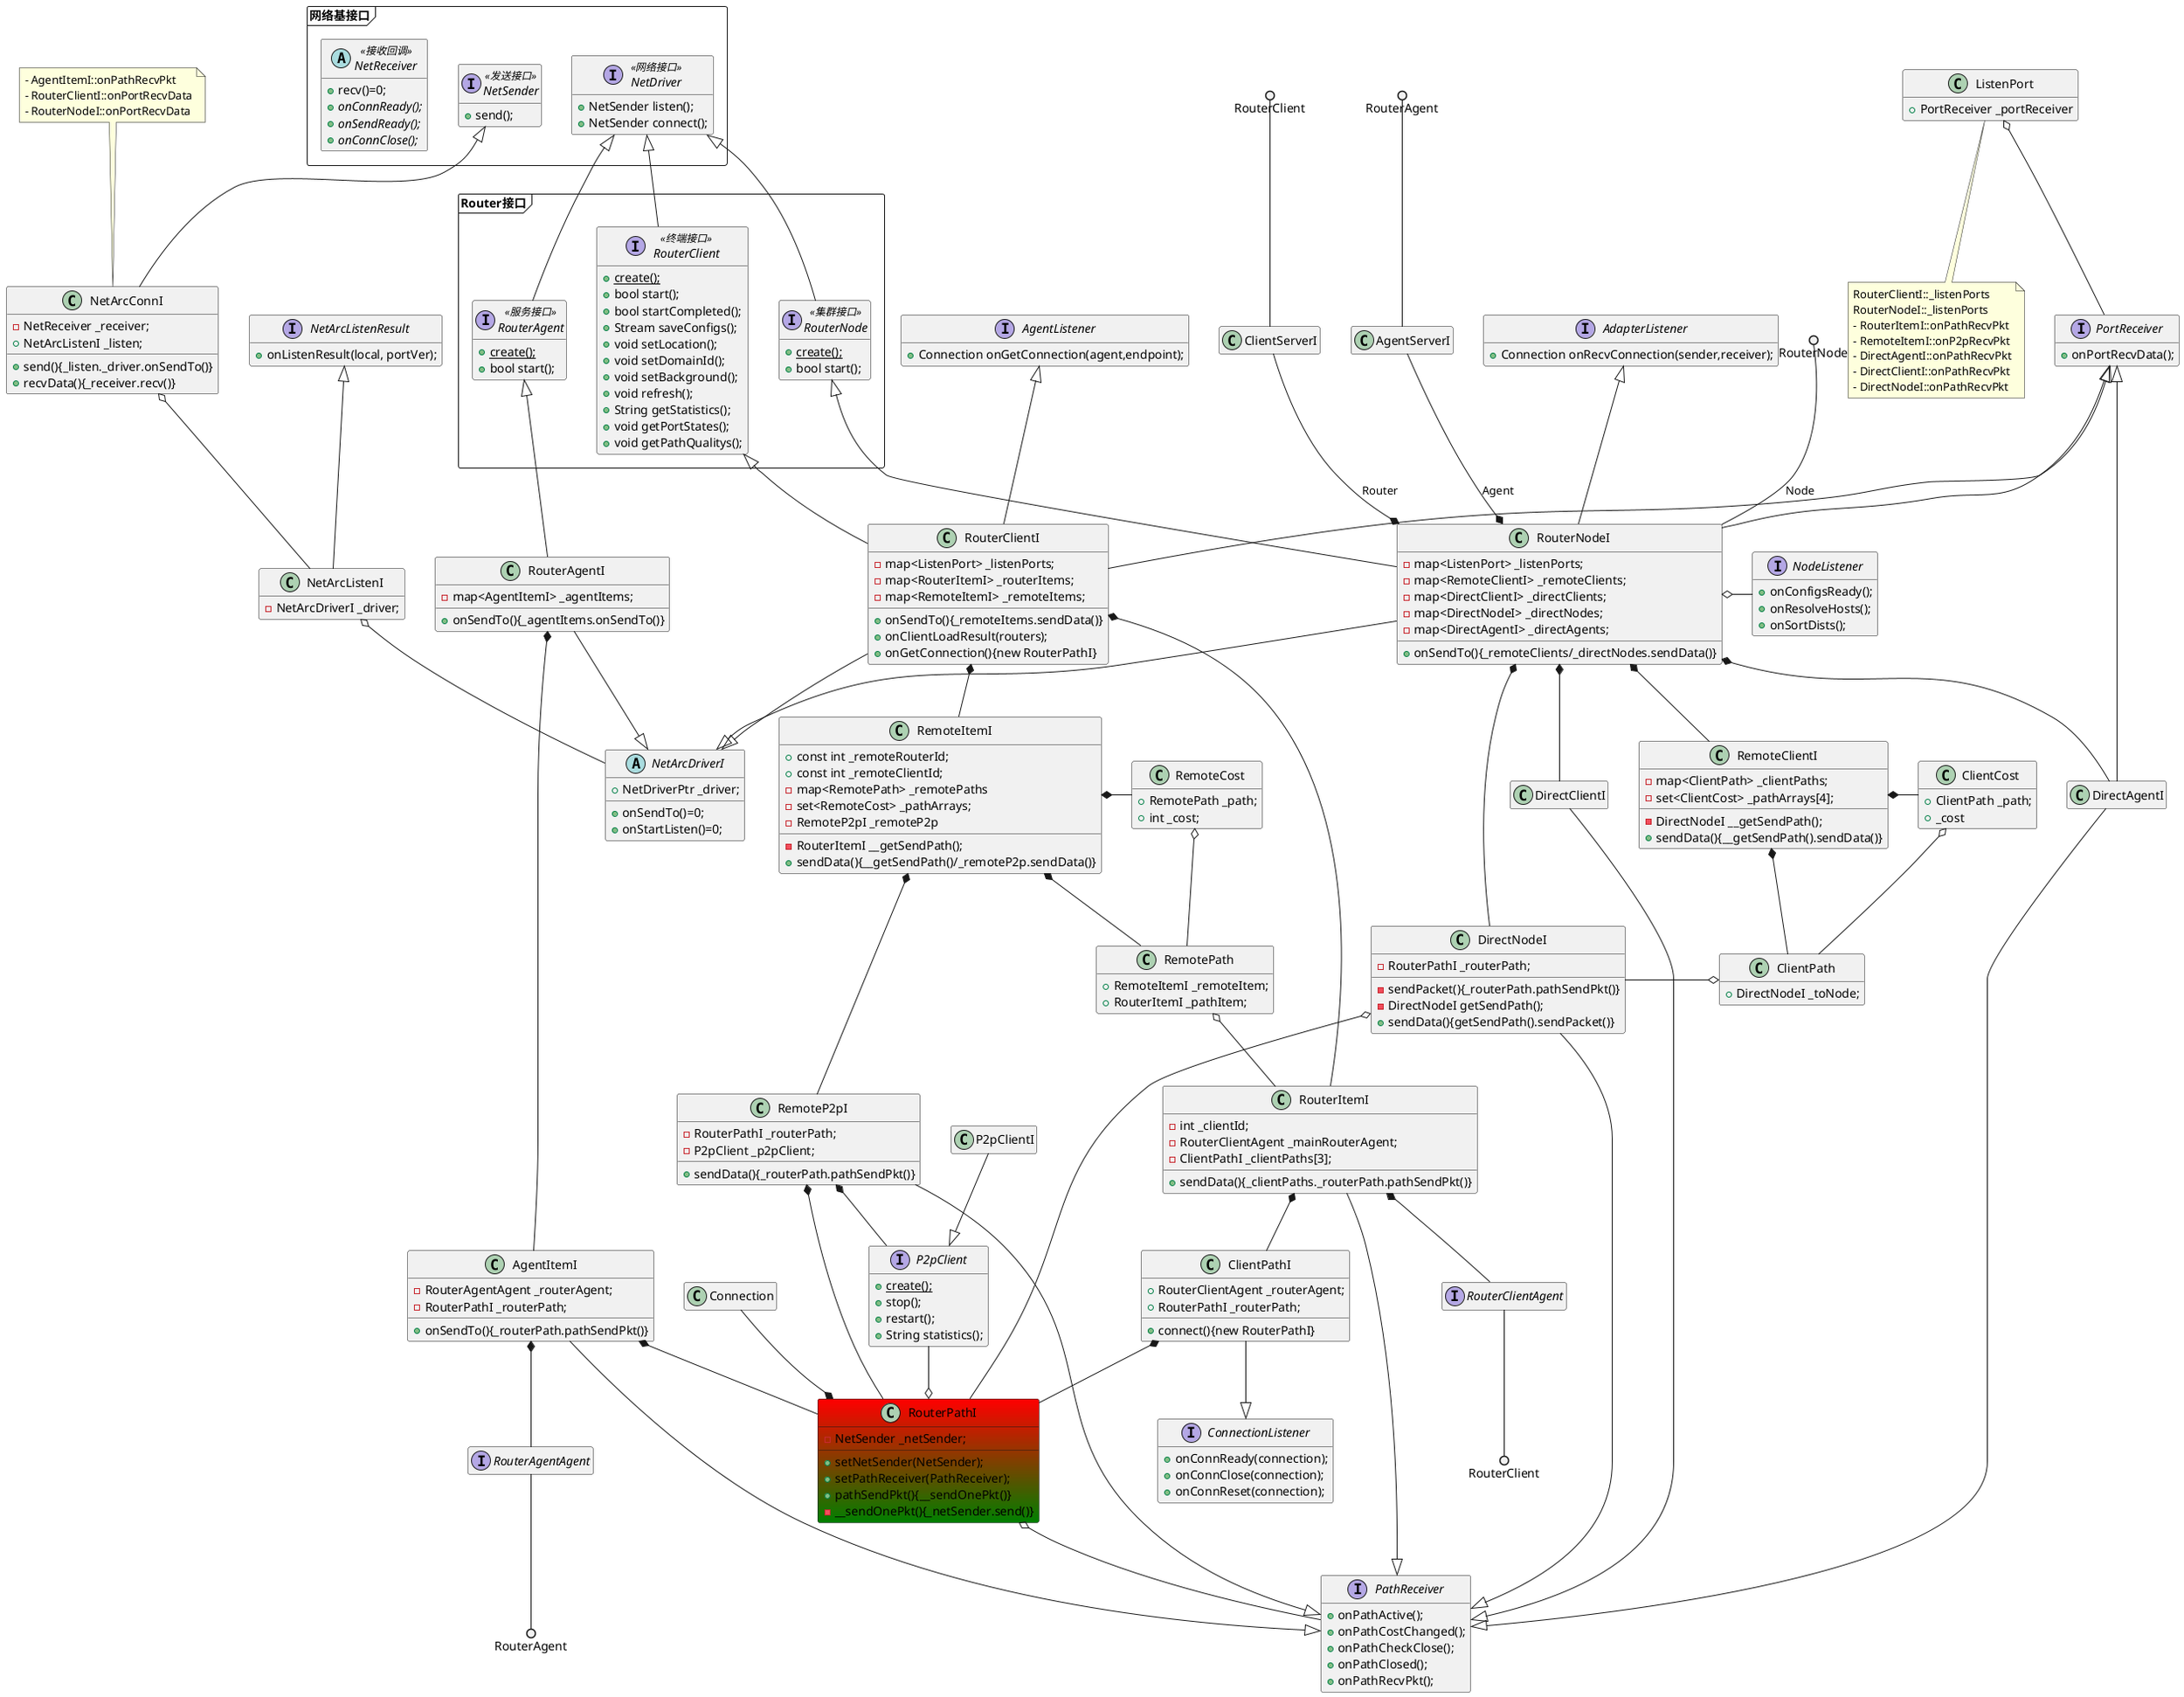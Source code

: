 @startuml Router内部关系.svg
hide empty members
hide empty fields
hide empty methods
'-------------------------------------------------------------------------------
package 网络基接口 <<Frame>> {

interface NetDriver << 网络接口 >> {
    + NetSender listen();
    + NetSender connect();
}

interface NetSender << 发送接口 >>{
    + send();
}

abstract class NetReceiver << 接收回调 >> {
    + recv()=0;
    + {abstract} onConnReady();
    + {abstract} onSendReady();
    + {abstract} onConnClose();
}

}
'-------------------------------------------------------------------------------
package Router接口 <<Frame>> {

RouterNode -up-|> NetDriver
interface RouterNode <<集群接口>> {
    + {static} create();
    + bool start();
}

RouterClient -up-|> NetDriver
interface RouterClient <<终端接口>> {
    + {static} create();
    + bool start();
    + bool startCompleted(); 
    + Stream saveConfigs();
    + void setLocation();
    + void setDomainId(); 
    + void setBackground(); 
    + void refresh(); 
    + String getStatistics(); 
    + void getPortStates();
    + void getPathQualitys();
}

RouterAgent -up-|> NetDriver
interface RouterAgent <<服务接口>> {
    + {static} create();
    + bool start();
}

}
'-------------------------------------------------------------------------------
NetArcConnI -up-|> NetSender
NetArcConnI o-- NetArcListenI
class NetArcConnI {
    - NetReceiver _receiver;
    + NetArcListenI _listen;
    + send(){_listen._driver.onSendTo()}
    + recvData(){_receiver.recv()}
}
note top of NetArcConnI
- AgentItemI::onPathRecvPkt
- RouterClientI::onPortRecvData
- RouterNodeI::onPortRecvData
end note

'RouterPathI --|> TimerListener
'RouterPathI --|> NetReceiver
'RouterPathI --|> NetSender
RouterPathI o-- PathReceiver
RouterPathI o-up- P2pClient
RouterPathI *-up- Connection
class RouterPathI #red-green{
    - NetSender _netSender;
    + setNetSender(NetSender);
    + setPathReceiver(PathReceiver);
    + pathSendPkt(){__sendOnePkt()}
    - __sendOnePkt(){_netSender.send()}
}
'-------------------------------------------------------------------------------
RouterItemI -right-|> PathReceiver
'RouterItemI --|> TimerListener
RouterItemI *-- ClientPathI
RouterItemI *-- RouterClientAgent
class RouterItemI{
    - int _clientId;
    - RouterClientAgent _mainRouterAgent;
    - ClientPathI _clientPaths[3];
    + sendData(){_clientPaths._routerPath.pathSendPkt()}
}
RemotePath o-- RouterItemI
class RemotePath {
     + RemoteItemI _remoteItem; 
     + RouterItemI _pathItem; 
}

RemoteCost o-- RemotePath
class RemoteCost {
    + RemotePath _path;
    + int _cost;
}
RemoteItemI *-right- RemoteCost
RemoteItemI *-- RemotePath
RemoteItemI *-- RemoteP2pI
class RemoteItemI {
    + const int _remoteRouterId;
    + const int _remoteClientId;
    - map<RemotePath> _remotePaths
    - set<RemoteCost> _pathArrays;
    - RouterItemI __getSendPath();
    - RemoteP2pI _remoteP2p
    + sendData(){__getSendPath()/_remoteP2p.sendData()}
}

ClientPathI *-- RouterPathI
ClientPathI --|> ConnectionListener
class ClientPathI {
    + RouterClientAgent _routerAgent; 
    + RouterPathI _routerPath; 
    + connect(){new RouterPathI}
}

RouterClientI -up-|> RouterClient
RouterClientI -up-|> AgentListener
RouterClientI -up-|> PortReceiver
RouterClientI --|> NetArcDriverI
RouterClientI *-- RemoteItemI
RouterClientI *-- RouterItemI
'RouterClientI *-- ListenPort
class RouterClientI {
    - map<ListenPort> _listenPorts;
    - map<RouterItemI> _routerItems;
    - map<RemoteItemI> _remoteItems; 
    + onSendTo(){_remoteItems.sendData()}
    + onClientLoadResult(routers);
    + onGetConnection(){new RouterPathI}
}
'-------------------------------------------------------------------------------
AgentItemI --|> PathReceiver
AgentItemI *-- RouterPathI
AgentItemI *-- RouterAgentAgent
class AgentItemI {
    - RouterAgentAgent _routerAgent;
    - RouterPathI _routerPath;
    + onSendTo(){_routerPath.pathSendPkt()}
}

RouterAgentI --|> NetArcDriverI
RouterAgentI -up-|> RouterAgent
RouterAgentI *-- AgentItemI
class RouterAgentI {
    - map<AgentItemI> _agentItems;
    + onSendTo(){_agentItems.onSendTo()}
}
'-------------------------------------------------------------------------------
DirectNodeI --|> PathReceiver
DirectNodeI o-- RouterPathI
class DirectNodeI {
    - RouterPathI _routerPath;
    - sendPacket(){_routerPath.pathSendPkt()}
    - DirectNodeI getSendPath();
    + sendData(){getSendPath().sendPacket()}
}
ClientPath o-left- DirectNodeI
class ClientPath {
    + DirectNodeI _toNode;
}
ClientCost o-- ClientPath
class ClientCost {
    + ClientPath _path;
    + _cost
}
RemoteClientI *-down- ClientPath
RemoteClientI *-left- ClientCost
class RemoteClientI {
    - map<ClientPath> _clientPaths;
    - set<ClientCost> _pathArrays[4];
    - DirectNodeI __getSendPath();
    + sendData(){__getSendPath().sendData()}
}

DirectClientI --|> PathReceiver
class DirectClientI {
}

RouterNodeI --|> NetArcDriverI
RouterNodeI -up-|> PortReceiver
RouterNodeI -up-|> AdapterListener
RouterNodeI -up-|> RouterNode
RouterNodeI *-- RemoteClientI
RouterNodeI *-- DirectClientI
RouterNodeI *-- DirectNodeI
RouterNodeI *-- DirectAgentI
'RouterNodeI *-- ListenPort
RouterNodeI o-right- NodeListener
class RouterNodeI {
    - map<ListenPort> _listenPorts;
    - map<RemoteClientI> _remoteClients;
    - map<DirectClientI> _directClients;
    - map<DirectNodeI> _directNodes;
    - map<DirectAgentI> _directAgents;
    + onSendTo(){_remoteClients/_directNodes.sendData()}
}
RouterNodeI *-up- AgentServerI : Agent
RouterNodeI *-up- ClientServerI : Router
RouterNode ()-- RouterNodeI : Node
RouterClient ()-- ClientServerI
RouterAgent ()-- AgentServerI
'-------------------------------------------------------------------------------
interface PathReceiver {
    + onPathActive();
    + onPathCostChanged();
    + onPathCheckClose();
    + onPathClosed();
    + onPathRecvPkt();
}

interface PortReceiver {
    + onPortRecvData();
}

interface AgentListener {
    + Connection onGetConnection(agent,endpoint);
}

interface AdapterListener {
    + Connection onRecvConnection(sender,receiver);
}

interface ConnectionListener {
    + onConnReady(connection);
    + onConnClose(connection);
    + onConnReset(connection);
}

abstract class NetArcDriverI {
    + NetDriverPtr _driver;
    + onSendTo()=0;
    + onStartListen()=0;
}

NetArcListenI -up-|>NetArcListenResult
NetArcListenI o-- NetArcDriverI
class NetArcListenI {
    - NetArcDriverI _driver;
}

class Connection

interface NetArcListenResult {
    + onListenResult(local, portVer);
}

'P2pClient --|> NetSender
interface P2pClient {
    + {static} create();
    + stop();
    + restart();
    + String statistics();
}

P2pClientI --|> P2pClient
class P2pClientI {
}

RemoteP2pI --|> PathReceiver
RemoteP2pI *-- RouterPathI
RemoteP2pI *-- P2pClient
class RemoteP2pI {
    - RouterPathI _routerPath;
    - P2pClient _p2pClient;
    + sendData(){_routerPath.pathSendPkt()}
}

DirectAgentI --|> PathReceiver
DirectAgentI -up-|> PortReceiver
class DirectAgentI {
}

ListenPort o-- PortReceiver
class ListenPort {
    + PortReceiver _portReceiver
}
note bottom of ListenPort
RouterClientI::_listenPorts
RouterNodeI::_listenPorts
- RouterItemI::onPathRecvPkt
- RemoteItemI::onP2pRecvPkt
- DirectAgentI::onPathRecvPkt
- DirectClientI::onPathRecvPkt
- DirectNodeI::onPathRecvPkt
end note
'-------------------------------------------------------------------------------
interface NodeListener {
    + onConfigsReady();
    + onResolveHosts();
    + onSortDists();
}
interface RouterClientAgent
interface RouterAgentAgent
RouterClientAgent --() RouterClient
RouterAgentAgent --() RouterAgent
@enduml
@startuml Router高层控制.svg
hide empty members
hide empty fields
hide empty methods
'-------------------------------------------------------------------------------
interface RouterClient {
    + clientLoad();
    + clientResolveHosts();
    + clientGetEndpoints();

    + clientConnect1();
    + clientConnect2();
    + clientReport();

    + clientPortStates();
    + clientPathQualitys();
}

interface RouterAgent {
    + agentResolveHosts();
    + agentUpdate();
    + agentListenStart();
    + agentListenStop();
}

interface RouterNode {
    + nodeUpdate1();
    + nodeUpdate2();
    + nodeGetNodes();
    + nodeGetEndpoints();
    + nodeConnect();
    + nodePortStates();
    + nodePathQualitys();
}
class RouterNode {
}
@enduml

@startuml agentListenStart流程.svg
(*)-->NetDriver.listen
-right->RouterAgentI.listen
if "arc/varc" then
-left->[false]_driver.listen
-->(*)
else
-right->[true] NetArcDriverI.listen
-->new NetArcListenI
-->NetArcDriverI.onStartListen
-left-> RouterAgentI.onStartListen
--> new onStartListen_async
-right-> AgentItemI.onStartListen
-right-> RouterAgentAgent.agentListenStart_begin
--> agentListenStart_async.cmdResult
--> NetArcListenI.onListenResult
--> NetArcDriverI.addConnReadyReceiver
-left->NetArcListenI.listen
-->NetArcDriverI.addConnReadyReceiver
-left->(*)
endif
@enduml

@startuml clientConnect流程.svg
(*)-->RemoteItemI.sendData
-->RemoteItemI.__tryConnect
-->RouterClientI.getRouterItems
-->RemoteItemI.__addRouterItem
if _routerId != _remoteRouterId then
-->[true]RouterItemI.connectRemote
-->(*)
else
-->[false]RouterItemI.connectLocal
endif
-->(*)
@enduml
@startuml clientLoad流程.svg
autonumber
'角色定义
participant "终端\nRouterClientI" as c
participant "clientLoad_async" as a
participant "RouterNodeI" as r
participant "NodeListener" as n
participant "资源\nResourceServer" as s

note over r: start()
r<-s:S=createAgent("ResourceServer")
note over r: onUpdateConfigs()
r->s:S.updateLoadResourcePrefix()

note over c: onSchd()
c->a: new()
note over a: __start()
a<-r:R=createAgent(rand())
a--\r:R.clientLoad_begin()
r->n: onSortDists()
a\--r: R.clientLoad_end()

note over r: onDeactivate()
r->s:S.updateResource(-1)
@enduml

@startuml RouterClient发送流程.svg
(*) --> "RemoteItemI::sendData()"
--> "__tryConnect()"
if "_isLocalClient" then
  if "_remoteP2p" then
  endif
else
endif
--> (*)
@enduml
